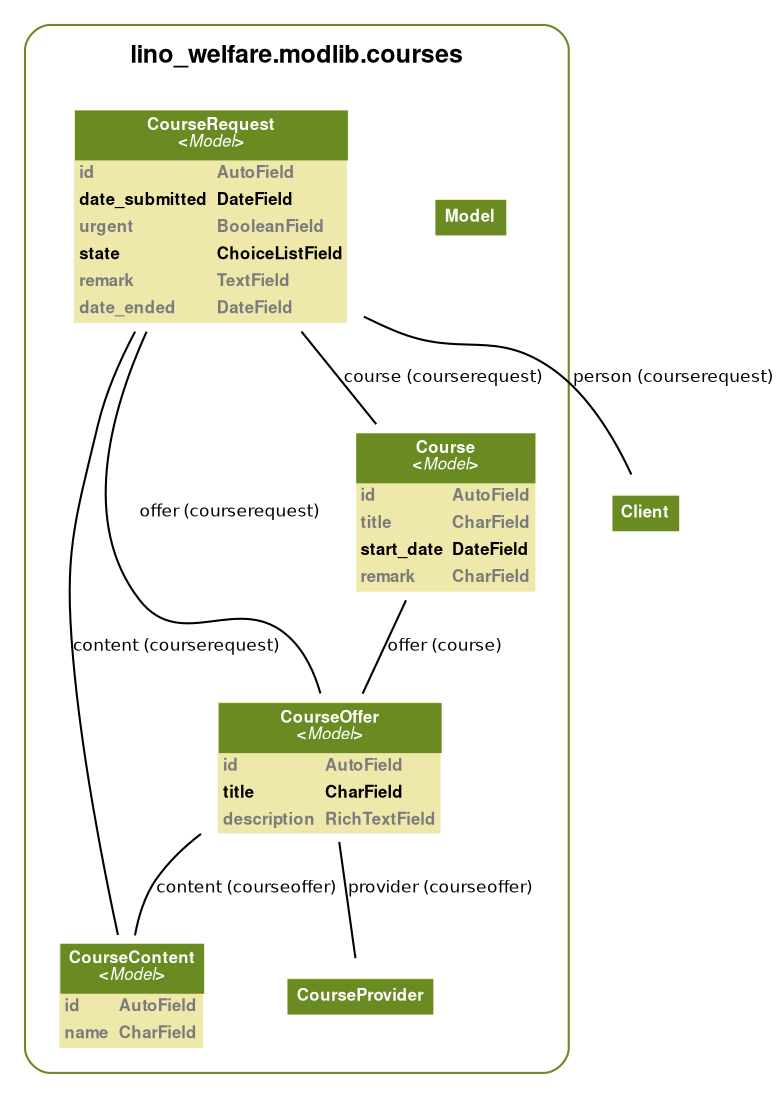 
digraph name {
  fontname = "Helvetica"
  fontsize = 8

  node [
    fontname = "Helvetica"
    fontsize = 8
    shape = "plaintext"
  ]
  edge [
    fontname = "Helvetica"
    fontsize = 8
  ]



subgraph cluster_lino_welfare_modlib_courses_models {
  label=<
        <TABLE BORDER="0" CELLBORDER="0" CELLSPACING="0">
        <TR><TD COLSPAN="2" CELLPADDING="4" ALIGN="CENTER"
        ><FONT FACE="Helvetica Bold" COLOR="Black" POINT-SIZE="12"
        >lino_welfare.modlib.courses</FONT></TD></TR>
        </TABLE>
        >
  color=olivedrab4
  style="rounded"


    lino_core_model_Model [label=<
    <TABLE BGCOLOR="palegoldenrod" BORDER="0" CELLBORDER="0" CELLSPACING="0">
     <TR><TD COLSPAN="2" CELLPADDING="4" ALIGN="CENTER" BGCOLOR="olivedrab4"
     ><FONT FACE="Helvetica Bold" COLOR="white"
     >Model</FONT></TD></TR>
    
        
    
    </TABLE>
    >]

    lino_welfare_modlib_courses_models_CourseProvider [label=<
    <TABLE BGCOLOR="palegoldenrod" BORDER="0" CELLBORDER="0" CELLSPACING="0">
     <TR><TD COLSPAN="2" CELLPADDING="4" ALIGN="CENTER" BGCOLOR="olivedrab4"
     ><FONT FACE="Helvetica Bold" COLOR="white"
     >CourseProvider</FONT></TD></TR>
    
        
    
    </TABLE>
    >]

    lino_welfare_modlib_courses_models_CourseContent [label=<
    <TABLE BGCOLOR="palegoldenrod" BORDER="0" CELLBORDER="0" CELLSPACING="0">
     <TR><TD COLSPAN="2" CELLPADDING="4" ALIGN="CENTER" BGCOLOR="olivedrab4"
     ><FONT FACE="Helvetica Bold" COLOR="white"
     >CourseContent<BR/>&lt;<FONT FACE="Helvetica Italic">Model</FONT>&gt;</FONT></TD></TR>
    
        
        <TR><TD ALIGN="LEFT" BORDER="0"
        ><FONT COLOR="#7B7B7B" FACE="Helvetica Bold">id</FONT
        ></TD>
        <TD ALIGN="LEFT"
        ><FONT COLOR="#7B7B7B" FACE="Helvetica Bold">AutoField</FONT
        ></TD></TR>
        
        <TR><TD ALIGN="LEFT" BORDER="0"
        ><FONT COLOR="#7B7B7B" FACE="Helvetica Bold">name</FONT
        ></TD>
        <TD ALIGN="LEFT"
        ><FONT COLOR="#7B7B7B" FACE="Helvetica Bold">CharField</FONT
        ></TD></TR>
        
    
    </TABLE>
    >]

    lino_welfare_modlib_courses_models_CourseOffer [label=<
    <TABLE BGCOLOR="palegoldenrod" BORDER="0" CELLBORDER="0" CELLSPACING="0">
     <TR><TD COLSPAN="2" CELLPADDING="4" ALIGN="CENTER" BGCOLOR="olivedrab4"
     ><FONT FACE="Helvetica Bold" COLOR="white"
     >CourseOffer<BR/>&lt;<FONT FACE="Helvetica Italic">Model</FONT>&gt;</FONT></TD></TR>
    
        
        <TR><TD ALIGN="LEFT" BORDER="0"
        ><FONT COLOR="#7B7B7B" FACE="Helvetica Bold">id</FONT
        ></TD>
        <TD ALIGN="LEFT"
        ><FONT COLOR="#7B7B7B" FACE="Helvetica Bold">AutoField</FONT
        ></TD></TR>
        
        <TR><TD ALIGN="LEFT" BORDER="0"
        ><FONT FACE="Helvetica Bold">title</FONT
        ></TD>
        <TD ALIGN="LEFT"
        ><FONT FACE="Helvetica Bold">CharField</FONT
        ></TD></TR>
        
        <TR><TD ALIGN="LEFT" BORDER="0"
        ><FONT COLOR="#7B7B7B" FACE="Helvetica Bold">description</FONT
        ></TD>
        <TD ALIGN="LEFT"
        ><FONT COLOR="#7B7B7B" FACE="Helvetica Bold">RichTextField</FONT
        ></TD></TR>
        
    
    </TABLE>
    >]

    lino_welfare_modlib_courses_models_Course [label=<
    <TABLE BGCOLOR="palegoldenrod" BORDER="0" CELLBORDER="0" CELLSPACING="0">
     <TR><TD COLSPAN="2" CELLPADDING="4" ALIGN="CENTER" BGCOLOR="olivedrab4"
     ><FONT FACE="Helvetica Bold" COLOR="white"
     >Course<BR/>&lt;<FONT FACE="Helvetica Italic">Model</FONT>&gt;</FONT></TD></TR>
    
        
        <TR><TD ALIGN="LEFT" BORDER="0"
        ><FONT COLOR="#7B7B7B" FACE="Helvetica Bold">id</FONT
        ></TD>
        <TD ALIGN="LEFT"
        ><FONT COLOR="#7B7B7B" FACE="Helvetica Bold">AutoField</FONT
        ></TD></TR>
        
        <TR><TD ALIGN="LEFT" BORDER="0"
        ><FONT COLOR="#7B7B7B" FACE="Helvetica Bold">title</FONT
        ></TD>
        <TD ALIGN="LEFT"
        ><FONT COLOR="#7B7B7B" FACE="Helvetica Bold">CharField</FONT
        ></TD></TR>
        
        <TR><TD ALIGN="LEFT" BORDER="0"
        ><FONT FACE="Helvetica Bold">start_date</FONT
        ></TD>
        <TD ALIGN="LEFT"
        ><FONT FACE="Helvetica Bold">DateField</FONT
        ></TD></TR>
        
        <TR><TD ALIGN="LEFT" BORDER="0"
        ><FONT COLOR="#7B7B7B" FACE="Helvetica Bold">remark</FONT
        ></TD>
        <TD ALIGN="LEFT"
        ><FONT COLOR="#7B7B7B" FACE="Helvetica Bold">CharField</FONT
        ></TD></TR>
        
    
    </TABLE>
    >]

    lino_welfare_modlib_courses_models_CourseRequest [label=<
    <TABLE BGCOLOR="palegoldenrod" BORDER="0" CELLBORDER="0" CELLSPACING="0">
     <TR><TD COLSPAN="2" CELLPADDING="4" ALIGN="CENTER" BGCOLOR="olivedrab4"
     ><FONT FACE="Helvetica Bold" COLOR="white"
     >CourseRequest<BR/>&lt;<FONT FACE="Helvetica Italic">Model</FONT>&gt;</FONT></TD></TR>
    
        
        <TR><TD ALIGN="LEFT" BORDER="0"
        ><FONT COLOR="#7B7B7B" FACE="Helvetica Bold">id</FONT
        ></TD>
        <TD ALIGN="LEFT"
        ><FONT COLOR="#7B7B7B" FACE="Helvetica Bold">AutoField</FONT
        ></TD></TR>
        
        <TR><TD ALIGN="LEFT" BORDER="0"
        ><FONT FACE="Helvetica Bold">date_submitted</FONT
        ></TD>
        <TD ALIGN="LEFT"
        ><FONT FACE="Helvetica Bold">DateField</FONT
        ></TD></TR>
        
        <TR><TD ALIGN="LEFT" BORDER="0"
        ><FONT COLOR="#7B7B7B" FACE="Helvetica Bold">urgent</FONT
        ></TD>
        <TD ALIGN="LEFT"
        ><FONT COLOR="#7B7B7B" FACE="Helvetica Bold">BooleanField</FONT
        ></TD></TR>
        
        <TR><TD ALIGN="LEFT" BORDER="0"
        ><FONT FACE="Helvetica Bold">state</FONT
        ></TD>
        <TD ALIGN="LEFT"
        ><FONT FACE="Helvetica Bold">ChoiceListField</FONT
        ></TD></TR>
        
        <TR><TD ALIGN="LEFT" BORDER="0"
        ><FONT COLOR="#7B7B7B" FACE="Helvetica Bold">remark</FONT
        ></TD>
        <TD ALIGN="LEFT"
        ><FONT COLOR="#7B7B7B" FACE="Helvetica Bold">TextField</FONT
        ></TD></TR>
        
        <TR><TD ALIGN="LEFT" BORDER="0"
        ><FONT COLOR="#7B7B7B" FACE="Helvetica Bold">date_ended</FONT
        ></TD>
        <TD ALIGN="LEFT"
        ><FONT COLOR="#7B7B7B" FACE="Helvetica Bold">DateField</FONT
        ></TD></TR>
        
    
    </TABLE>
    >]


}


  

  

  

  
  
  lino_welfare_modlib_courses_models_CourseOffer -> lino_welfare_modlib_courses_models_CourseContent
  [label="content (courseoffer)"] [arrowhead=none, arrowtail=dot];
  
  
  lino_welfare_modlib_courses_models_CourseOffer -> lino_welfare_modlib_courses_models_CourseProvider
  [label="provider (courseoffer)"] [arrowhead=none, arrowtail=dot];
  

  
  
  lino_welfare_modlib_courses_models_Course -> lino_welfare_modlib_courses_models_CourseOffer
  [label="offer (course)"] [arrowhead=none, arrowtail=dot];
  

  
  
  lino_welfare_modlib_pcsw_models_Client [label=<
      <TABLE BGCOLOR="palegoldenrod" BORDER="0" CELLBORDER="0" CELLSPACING="0">
      <TR><TD COLSPAN="2" CELLPADDING="4" ALIGN="CENTER" BGCOLOR="olivedrab4"
      ><FONT FACE="Helvetica Bold" COLOR="white"
      >Client</FONT></TD></TR>
      </TABLE>
      >]
  
  lino_welfare_modlib_courses_models_CourseRequest -> lino_welfare_modlib_pcsw_models_Client
  [label="person (courserequest)"] [arrowhead=none, arrowtail=dot];
  
  
  lino_welfare_modlib_courses_models_CourseRequest -> lino_welfare_modlib_courses_models_CourseOffer
  [label="offer (courserequest)"] [arrowhead=none, arrowtail=dot];
  
  
  lino_welfare_modlib_courses_models_CourseRequest -> lino_welfare_modlib_courses_models_CourseContent
  [label="content (courserequest)"] [arrowhead=none, arrowtail=dot];
  
  
  lino_welfare_modlib_courses_models_CourseRequest -> lino_welfare_modlib_courses_models_Course
  [label="course (courserequest)"] [arrowhead=none, arrowtail=dot];
  

}
